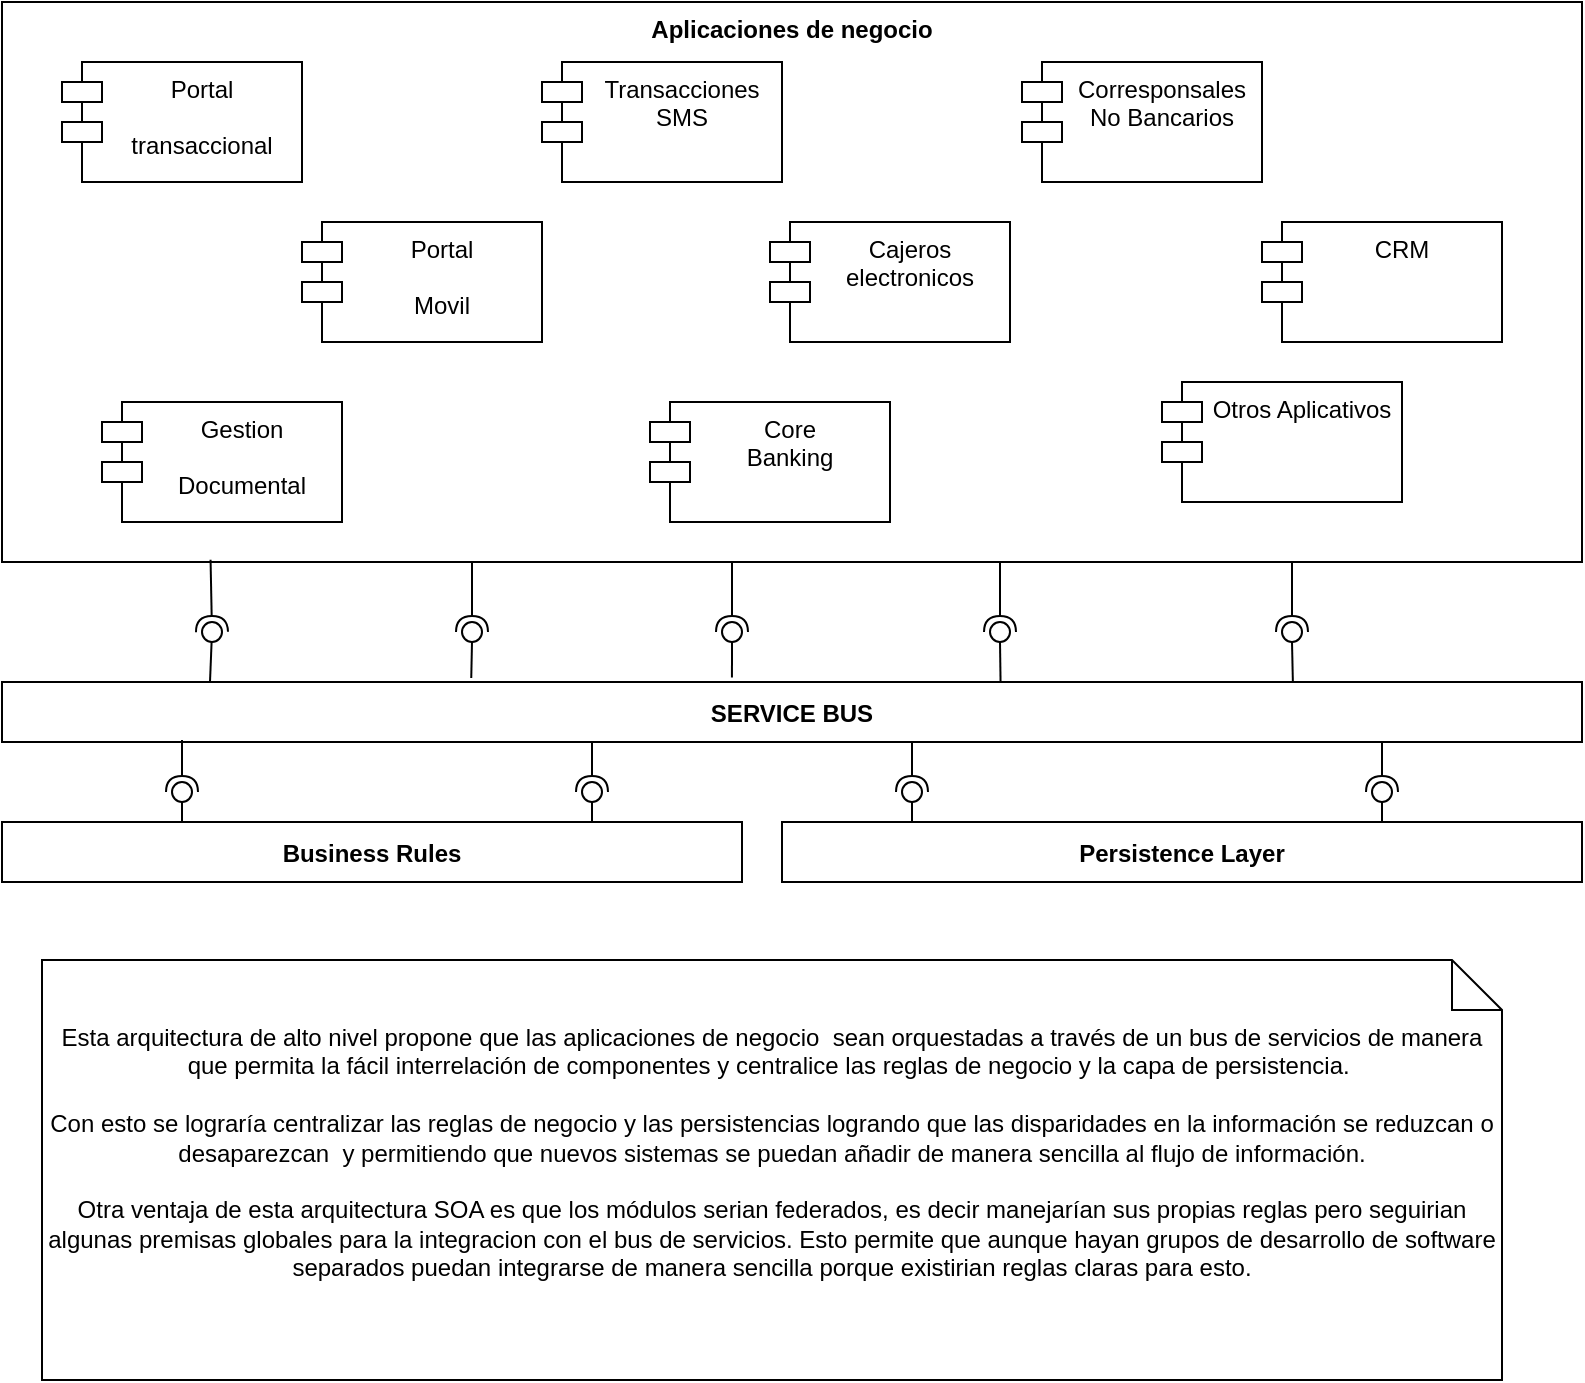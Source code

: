 <mxfile version="13.10.4" type="device"><diagram id="gVEVIZQcvmCrKg39IQVx" name="Page-1"><mxGraphModel dx="1422" dy="826" grid="1" gridSize="10" guides="1" tooltips="1" connect="1" arrows="1" fold="1" page="1" pageScale="1" pageWidth="827" pageHeight="1169" math="0" shadow="0"><root><mxCell id="0"/><mxCell id="1" parent="0"/><mxCell id="FxJZbEhIs0kDRVecY1Cd-12" value="" style="fontStyle=1;" vertex="1" parent="1"><mxGeometry x="30" y="31" width="790" height="280" as="geometry"/></mxCell><mxCell id="FxJZbEhIs0kDRVecY1Cd-1" value="SERVICE BUS" style="fontStyle=1;" vertex="1" parent="1"><mxGeometry x="30" y="371" width="790" height="30" as="geometry"/></mxCell><mxCell id="FxJZbEhIs0kDRVecY1Cd-2" value="Portal &#xA;&#xA;transaccional" style="shape=module;align=left;spacingLeft=20;align=center;verticalAlign=top;" vertex="1" parent="1"><mxGeometry x="60" y="61" width="120" height="60" as="geometry"/></mxCell><mxCell id="FxJZbEhIs0kDRVecY1Cd-3" value="Portal &#xA;&#xA;Movil" style="shape=module;align=left;spacingLeft=20;align=center;verticalAlign=top;" vertex="1" parent="1"><mxGeometry x="180" y="141" width="120" height="60" as="geometry"/></mxCell><mxCell id="FxJZbEhIs0kDRVecY1Cd-4" value="Transacciones&#xA;SMS&#xA;" style="shape=module;align=left;spacingLeft=20;align=center;verticalAlign=top;" vertex="1" parent="1"><mxGeometry x="300" y="61" width="120" height="60" as="geometry"/></mxCell><mxCell id="FxJZbEhIs0kDRVecY1Cd-5" value="Cajeros&#xA;electronicos&#xA;" style="shape=module;align=left;spacingLeft=20;align=center;verticalAlign=top;" vertex="1" parent="1"><mxGeometry x="414" y="141" width="120" height="60" as="geometry"/></mxCell><mxCell id="FxJZbEhIs0kDRVecY1Cd-6" value="Corresponsales&#xA;No Bancarios&#xA;" style="shape=module;align=left;spacingLeft=20;align=center;verticalAlign=top;" vertex="1" parent="1"><mxGeometry x="540" y="61" width="120" height="60" as="geometry"/></mxCell><mxCell id="FxJZbEhIs0kDRVecY1Cd-7" value="CRM" style="shape=module;align=left;spacingLeft=20;align=center;verticalAlign=top;" vertex="1" parent="1"><mxGeometry x="660" y="141" width="120" height="60" as="geometry"/></mxCell><mxCell id="FxJZbEhIs0kDRVecY1Cd-8" value="Gestion &#xA;&#xA;Documental" style="shape=module;align=left;spacingLeft=20;align=center;verticalAlign=top;" vertex="1" parent="1"><mxGeometry x="80" y="231" width="120" height="60" as="geometry"/></mxCell><mxCell id="FxJZbEhIs0kDRVecY1Cd-9" value="Core&#xA;Banking&#xA;" style="shape=module;align=left;spacingLeft=20;align=center;verticalAlign=top;" vertex="1" parent="1"><mxGeometry x="354" y="231" width="120" height="60" as="geometry"/></mxCell><mxCell id="FxJZbEhIs0kDRVecY1Cd-10" value="Otros Aplicativos" style="shape=module;align=left;spacingLeft=20;align=center;verticalAlign=top;" vertex="1" parent="1"><mxGeometry x="610" y="221" width="120" height="60" as="geometry"/></mxCell><mxCell id="FxJZbEhIs0kDRVecY1Cd-13" value="" style="rounded=0;orthogonalLoop=1;jettySize=auto;html=1;endArrow=none;endFill=0;" edge="1" target="FxJZbEhIs0kDRVecY1Cd-15" parent="1"><mxGeometry relative="1" as="geometry"><mxPoint x="134" y="371" as="sourcePoint"/><mxPoint x="120" y="349" as="targetPoint"/></mxGeometry></mxCell><mxCell id="FxJZbEhIs0kDRVecY1Cd-14" value="" style="rounded=0;orthogonalLoop=1;jettySize=auto;html=1;endArrow=halfCircle;endFill=0;entryX=0.5;entryY=0.5;entryDx=0;entryDy=0;endSize=6;strokeWidth=1;exitX=0.132;exitY=0.996;exitDx=0;exitDy=0;exitPerimeter=0;" edge="1" target="FxJZbEhIs0kDRVecY1Cd-15" parent="1" source="FxJZbEhIs0kDRVecY1Cd-12"><mxGeometry relative="1" as="geometry"><mxPoint x="110" y="346" as="sourcePoint"/></mxGeometry></mxCell><mxCell id="FxJZbEhIs0kDRVecY1Cd-15" value="" style="ellipse;whiteSpace=wrap;html=1;fontFamily=Helvetica;fontSize=12;fontColor=#000000;align=center;strokeColor=#000000;fillColor=#ffffff;points=[];aspect=fixed;resizable=0;" vertex="1" parent="1"><mxGeometry x="130" y="341" width="10" height="10" as="geometry"/></mxCell><mxCell id="FxJZbEhIs0kDRVecY1Cd-18" value="Business Rules" style="fontStyle=1;" vertex="1" parent="1"><mxGeometry x="30" y="441" width="370" height="30" as="geometry"/></mxCell><mxCell id="FxJZbEhIs0kDRVecY1Cd-19" value="Persistence Layer" style="fontStyle=1;" vertex="1" parent="1"><mxGeometry x="420" y="441" width="400" height="30" as="geometry"/></mxCell><mxCell id="FxJZbEhIs0kDRVecY1Cd-20" value="" style="rounded=0;orthogonalLoop=1;jettySize=auto;html=1;endArrow=none;endFill=0;" edge="1" target="FxJZbEhIs0kDRVecY1Cd-22" parent="1"><mxGeometry relative="1" as="geometry"><mxPoint x="120" y="441" as="sourcePoint"/></mxGeometry></mxCell><mxCell id="FxJZbEhIs0kDRVecY1Cd-21" value="" style="rounded=0;orthogonalLoop=1;jettySize=auto;html=1;endArrow=halfCircle;endFill=0;entryX=0.5;entryY=0.5;entryDx=0;entryDy=0;endSize=6;strokeWidth=1;" edge="1" target="FxJZbEhIs0kDRVecY1Cd-22" parent="1"><mxGeometry relative="1" as="geometry"><mxPoint x="120" y="400" as="sourcePoint"/></mxGeometry></mxCell><mxCell id="FxJZbEhIs0kDRVecY1Cd-22" value="" style="ellipse;whiteSpace=wrap;html=1;fontFamily=Helvetica;fontSize=12;fontColor=#000000;align=center;strokeColor=#000000;fillColor=#ffffff;points=[];aspect=fixed;resizable=0;" vertex="1" parent="1"><mxGeometry x="115" y="421" width="10" height="10" as="geometry"/></mxCell><mxCell id="FxJZbEhIs0kDRVecY1Cd-23" value="" style="rounded=0;orthogonalLoop=1;jettySize=auto;html=1;endArrow=none;endFill=0;" edge="1" parent="1" target="FxJZbEhIs0kDRVecY1Cd-25"><mxGeometry relative="1" as="geometry"><mxPoint x="325" y="441" as="sourcePoint"/></mxGeometry></mxCell><mxCell id="FxJZbEhIs0kDRVecY1Cd-24" value="" style="rounded=0;orthogonalLoop=1;jettySize=auto;html=1;endArrow=halfCircle;endFill=0;endSize=6;strokeWidth=1;" edge="1" parent="1"><mxGeometry relative="1" as="geometry"><mxPoint x="325" y="401" as="sourcePoint"/><mxPoint x="325" y="426" as="targetPoint"/></mxGeometry></mxCell><mxCell id="FxJZbEhIs0kDRVecY1Cd-25" value="" style="ellipse;whiteSpace=wrap;html=1;fontFamily=Helvetica;fontSize=12;fontColor=#000000;align=center;strokeColor=#000000;fillColor=#ffffff;points=[];aspect=fixed;resizable=0;" vertex="1" parent="1"><mxGeometry x="320" y="421" width="10" height="10" as="geometry"/></mxCell><mxCell id="FxJZbEhIs0kDRVecY1Cd-26" value="" style="rounded=0;orthogonalLoop=1;jettySize=auto;html=1;endArrow=none;endFill=0;exitX=0.817;exitY=-0.013;exitDx=0;exitDy=0;exitPerimeter=0;" edge="1" parent="1" target="FxJZbEhIs0kDRVecY1Cd-28" source="FxJZbEhIs0kDRVecY1Cd-1"><mxGeometry relative="1" as="geometry"><mxPoint x="675" y="361" as="sourcePoint"/></mxGeometry></mxCell><mxCell id="FxJZbEhIs0kDRVecY1Cd-27" value="" style="rounded=0;orthogonalLoop=1;jettySize=auto;html=1;endArrow=halfCircle;endFill=0;entryX=0.5;entryY=0.5;entryDx=0;entryDy=0;endSize=6;strokeWidth=1;" edge="1" parent="1" target="FxJZbEhIs0kDRVecY1Cd-28"><mxGeometry relative="1" as="geometry"><mxPoint x="675" y="311" as="sourcePoint"/></mxGeometry></mxCell><mxCell id="FxJZbEhIs0kDRVecY1Cd-28" value="" style="ellipse;whiteSpace=wrap;html=1;fontFamily=Helvetica;fontSize=12;fontColor=#000000;align=center;strokeColor=#000000;fillColor=#ffffff;points=[];aspect=fixed;resizable=0;" vertex="1" parent="1"><mxGeometry x="670" y="341" width="10" height="10" as="geometry"/></mxCell><mxCell id="FxJZbEhIs0kDRVecY1Cd-29" value="" style="rounded=0;orthogonalLoop=1;jettySize=auto;html=1;endArrow=none;endFill=0;exitX=0.632;exitY=0;exitDx=0;exitDy=0;exitPerimeter=0;" edge="1" parent="1" target="FxJZbEhIs0kDRVecY1Cd-31" source="FxJZbEhIs0kDRVecY1Cd-1"><mxGeometry relative="1" as="geometry"><mxPoint x="529" y="361" as="sourcePoint"/></mxGeometry></mxCell><mxCell id="FxJZbEhIs0kDRVecY1Cd-30" value="" style="rounded=0;orthogonalLoop=1;jettySize=auto;html=1;endArrow=halfCircle;endFill=0;endSize=6;strokeWidth=1;" edge="1" parent="1"><mxGeometry relative="1" as="geometry"><mxPoint x="529" y="311" as="sourcePoint"/><mxPoint x="529" y="346" as="targetPoint"/></mxGeometry></mxCell><mxCell id="FxJZbEhIs0kDRVecY1Cd-31" value="" style="ellipse;whiteSpace=wrap;html=1;fontFamily=Helvetica;fontSize=12;fontColor=#000000;align=center;strokeColor=#000000;fillColor=#ffffff;points=[];aspect=fixed;resizable=0;" vertex="1" parent="1"><mxGeometry x="524" y="341" width="10" height="10" as="geometry"/></mxCell><mxCell id="FxJZbEhIs0kDRVecY1Cd-32" value="" style="rounded=0;orthogonalLoop=1;jettySize=auto;html=1;endArrow=none;endFill=0;exitX=0.462;exitY=-0.074;exitDx=0;exitDy=0;exitPerimeter=0;" edge="1" parent="1" target="FxJZbEhIs0kDRVecY1Cd-34" source="FxJZbEhIs0kDRVecY1Cd-1"><mxGeometry relative="1" as="geometry"><mxPoint x="395" y="361" as="sourcePoint"/></mxGeometry></mxCell><mxCell id="FxJZbEhIs0kDRVecY1Cd-33" value="" style="rounded=0;orthogonalLoop=1;jettySize=auto;html=1;endArrow=halfCircle;endFill=0;endSize=6;strokeWidth=1;" edge="1" parent="1"><mxGeometry relative="1" as="geometry"><mxPoint x="395" y="311" as="sourcePoint"/><mxPoint x="395" y="346" as="targetPoint"/></mxGeometry></mxCell><mxCell id="FxJZbEhIs0kDRVecY1Cd-34" value="" style="ellipse;whiteSpace=wrap;html=1;fontFamily=Helvetica;fontSize=12;fontColor=#000000;align=center;strokeColor=#000000;fillColor=#ffffff;points=[];aspect=fixed;resizable=0;" vertex="1" parent="1"><mxGeometry x="390" y="341" width="10" height="10" as="geometry"/></mxCell><mxCell id="FxJZbEhIs0kDRVecY1Cd-35" value="" style="rounded=0;orthogonalLoop=1;jettySize=auto;html=1;endArrow=none;endFill=0;exitX=0.297;exitY=-0.067;exitDx=0;exitDy=0;exitPerimeter=0;" edge="1" parent="1" target="FxJZbEhIs0kDRVecY1Cd-37" source="FxJZbEhIs0kDRVecY1Cd-1"><mxGeometry relative="1" as="geometry"><mxPoint x="265" y="361" as="sourcePoint"/></mxGeometry></mxCell><mxCell id="FxJZbEhIs0kDRVecY1Cd-36" value="" style="rounded=0;orthogonalLoop=1;jettySize=auto;html=1;endArrow=halfCircle;endFill=0;endSize=6;strokeWidth=1;" edge="1" parent="1"><mxGeometry relative="1" as="geometry"><mxPoint x="265" y="311" as="sourcePoint"/><mxPoint x="265" y="346" as="targetPoint"/><Array as="points"><mxPoint x="265" y="321"/></Array></mxGeometry></mxCell><mxCell id="FxJZbEhIs0kDRVecY1Cd-37" value="" style="ellipse;whiteSpace=wrap;html=1;fontFamily=Helvetica;fontSize=12;fontColor=#000000;align=center;strokeColor=#000000;fillColor=#ffffff;points=[];aspect=fixed;resizable=0;" vertex="1" parent="1"><mxGeometry x="260" y="341" width="10" height="10" as="geometry"/></mxCell><mxCell id="FxJZbEhIs0kDRVecY1Cd-38" value="" style="rounded=0;orthogonalLoop=1;jettySize=auto;html=1;endArrow=none;endFill=0;" edge="1" parent="1" target="FxJZbEhIs0kDRVecY1Cd-40"><mxGeometry relative="1" as="geometry"><mxPoint x="720" y="441" as="sourcePoint"/></mxGeometry></mxCell><mxCell id="FxJZbEhIs0kDRVecY1Cd-39" value="" style="rounded=0;orthogonalLoop=1;jettySize=auto;html=1;endArrow=halfCircle;endFill=0;entryX=0.5;entryY=0.5;entryDx=0;entryDy=0;endSize=6;strokeWidth=1;" edge="1" parent="1" target="FxJZbEhIs0kDRVecY1Cd-40"><mxGeometry relative="1" as="geometry"><mxPoint x="720" y="401" as="sourcePoint"/></mxGeometry></mxCell><mxCell id="FxJZbEhIs0kDRVecY1Cd-40" value="" style="ellipse;whiteSpace=wrap;html=1;fontFamily=Helvetica;fontSize=12;fontColor=#000000;align=center;strokeColor=#000000;fillColor=#ffffff;points=[];aspect=fixed;resizable=0;" vertex="1" parent="1"><mxGeometry x="715" y="421" width="10" height="10" as="geometry"/></mxCell><mxCell id="FxJZbEhIs0kDRVecY1Cd-41" value="" style="rounded=0;orthogonalLoop=1;jettySize=auto;html=1;endArrow=none;endFill=0;" edge="1" parent="1" target="FxJZbEhIs0kDRVecY1Cd-43"><mxGeometry relative="1" as="geometry"><mxPoint x="485" y="441" as="sourcePoint"/></mxGeometry></mxCell><mxCell id="FxJZbEhIs0kDRVecY1Cd-42" value="" style="rounded=0;orthogonalLoop=1;jettySize=auto;html=1;endArrow=halfCircle;endFill=0;entryX=0.5;entryY=0.5;entryDx=0;entryDy=0;endSize=6;strokeWidth=1;" edge="1" parent="1" target="FxJZbEhIs0kDRVecY1Cd-43"><mxGeometry relative="1" as="geometry"><mxPoint x="485" y="401" as="sourcePoint"/></mxGeometry></mxCell><mxCell id="FxJZbEhIs0kDRVecY1Cd-43" value="" style="ellipse;whiteSpace=wrap;html=1;fontFamily=Helvetica;fontSize=12;fontColor=#000000;align=center;strokeColor=#000000;fillColor=#ffffff;points=[];aspect=fixed;resizable=0;" vertex="1" parent="1"><mxGeometry x="480" y="421" width="10" height="10" as="geometry"/></mxCell><mxCell id="FxJZbEhIs0kDRVecY1Cd-44" value="&lt;div&gt;Esta arquitectura de alto nivel propone que las aplicaciones de negocio&amp;nbsp; sean orquestadas a través de un bus de servicios de manera que permita la fácil interrelación de componentes y centralice las reglas de negocio y la capa de persistencia.&amp;nbsp; &lt;br&gt;&lt;/div&gt;&lt;div&gt;&lt;br&gt;&lt;/div&gt;&lt;div&gt;Con esto se lograría centralizar las reglas de negocio y las persistencias logrando que las disparidades en la información se reduzcan o desaparezcan&amp;nbsp; y permitiendo que nuevos sistemas se puedan añadir de manera sencilla al flujo de información.&lt;/div&gt;&lt;div&gt;&lt;br&gt;&lt;/div&gt;&lt;div&gt;Otra ventaja de esta arquitectura SOA es que los módulos serian federados, es decir manejarían sus propias reglas pero seguirian algunas premisas globales para la integracion con el bus de servicios. Esto permite que aunque hayan grupos de desarrollo de software separados puedan integrarse de manera sencilla porque existirian reglas claras para esto.&lt;br&gt;&lt;/div&gt;" style="shape=note2;boundedLbl=1;whiteSpace=wrap;html=1;size=25;verticalAlign=top;align=center;" vertex="1" parent="1"><mxGeometry x="50" y="510" width="730" height="210" as="geometry"/></mxCell><mxCell id="FxJZbEhIs0kDRVecY1Cd-45" value="Aplicaciones de negocio" style="text;align=center;fontStyle=1;verticalAlign=middle;spacingLeft=3;spacingRight=3;strokeColor=none;rotatable=0;points=[[0,0.5],[1,0.5]];portConstraint=eastwest;" vertex="1" parent="1"><mxGeometry x="30" y="31" width="790" height="26" as="geometry"/></mxCell></root></mxGraphModel></diagram></mxfile>